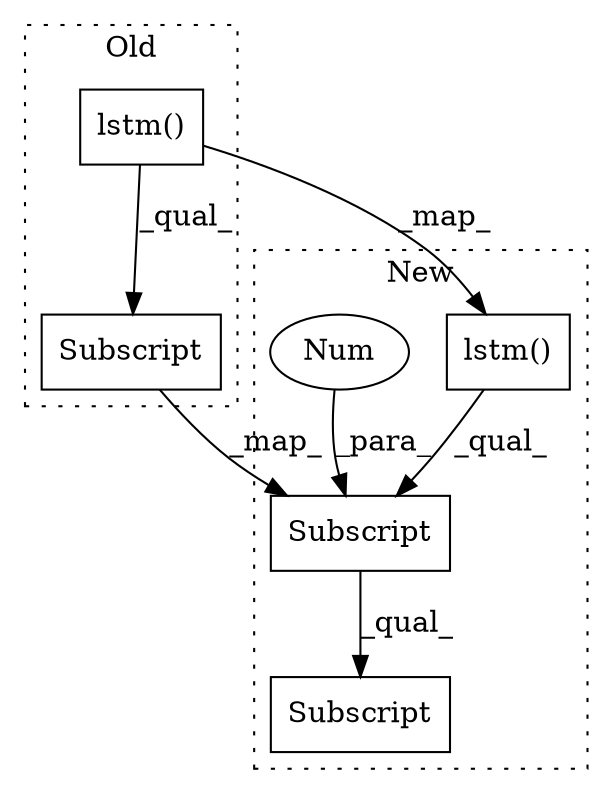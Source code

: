 digraph G {
subgraph cluster0 {
1 [label="lstm()" a="75" s="5920,5931" l="10,1" shape="box"];
3 [label="Subscript" a="63" s="5920,0" l="15,0" shape="box"];
label = "Old";
style="dotted";
}
subgraph cluster1 {
2 [label="lstm()" a="75" s="6005,6016" l="10,1" shape="box"];
4 [label="Subscript" a="63" s="6005,0" l="15,0" shape="box"];
5 [label="Num" a="76" s="6018" l="1" shape="ellipse"];
6 [label="Subscript" a="63" s="6005,0" l="18,0" shape="box"];
label = "New";
style="dotted";
}
1 -> 3 [label="_qual_"];
1 -> 2 [label="_map_"];
2 -> 4 [label="_qual_"];
3 -> 4 [label="_map_"];
4 -> 6 [label="_qual_"];
5 -> 4 [label="_para_"];
}